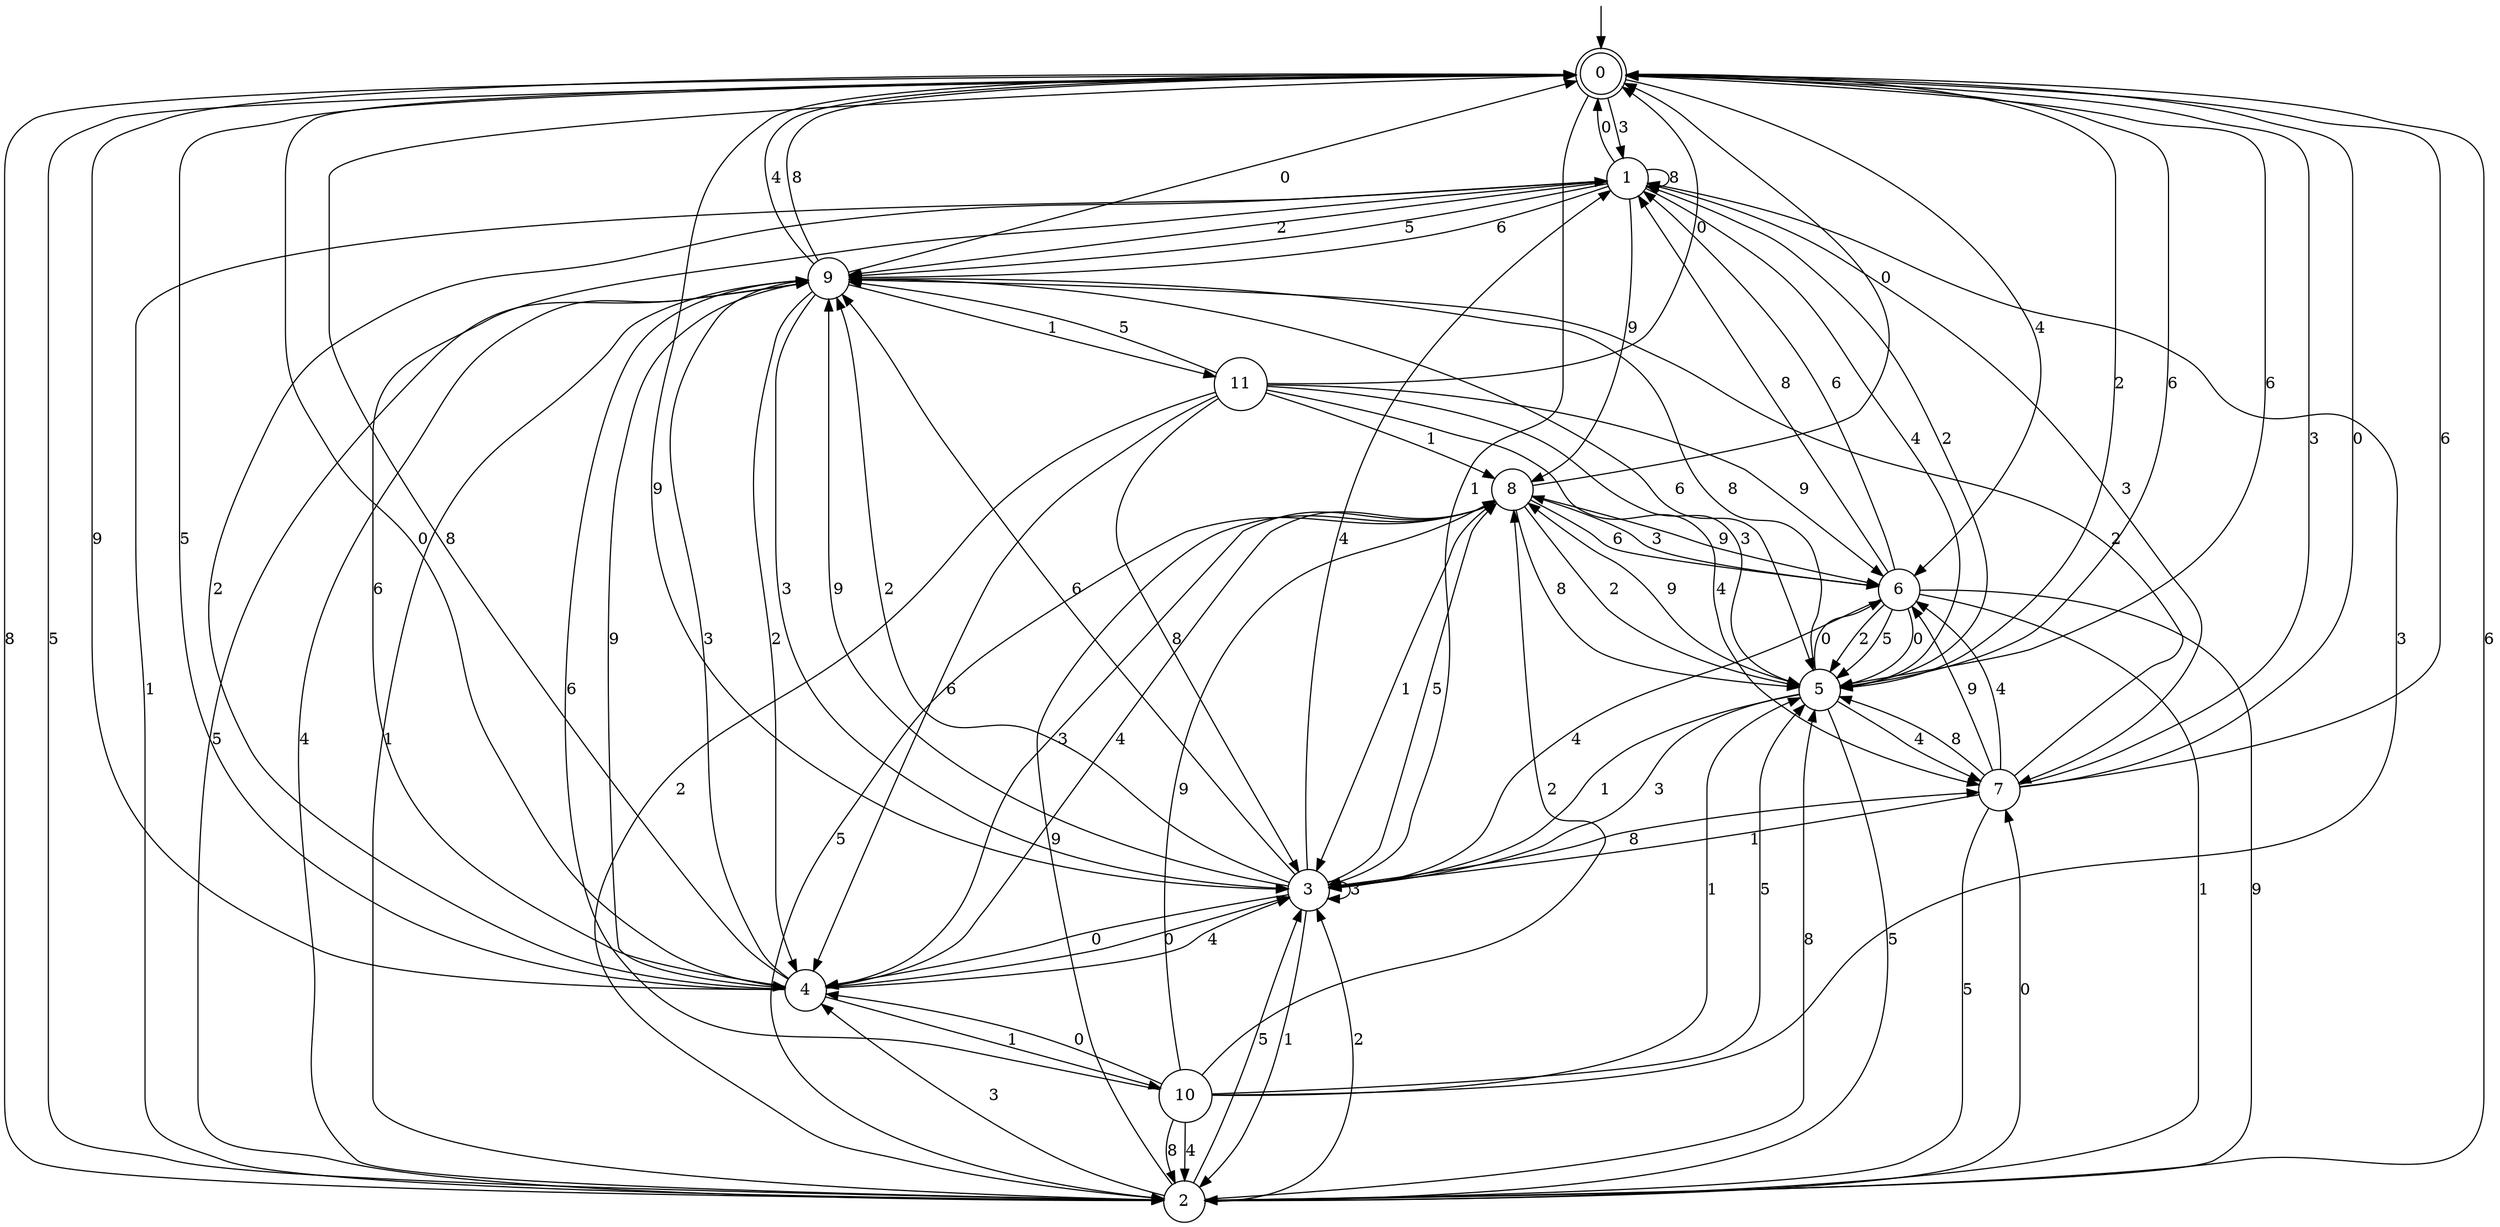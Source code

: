 digraph g {

	s0 [shape="doublecircle" label="0"];
	s1 [shape="circle" label="1"];
	s2 [shape="circle" label="2"];
	s3 [shape="circle" label="3"];
	s4 [shape="circle" label="4"];
	s5 [shape="circle" label="5"];
	s6 [shape="circle" label="6"];
	s7 [shape="circle" label="7"];
	s8 [shape="circle" label="8"];
	s9 [shape="circle" label="9"];
	s10 [shape="circle" label="10"];
	s11 [shape="circle" label="11"];
	s0 -> s1 [label="3"];
	s0 -> s2 [label="8"];
	s0 -> s3 [label="9"];
	s0 -> s4 [label="0"];
	s0 -> s5 [label="2"];
	s0 -> s2 [label="5"];
	s0 -> s5 [label="6"];
	s0 -> s6 [label="4"];
	s0 -> s3 [label="1"];
	s1 -> s7 [label="3"];
	s1 -> s1 [label="8"];
	s1 -> s8 [label="9"];
	s1 -> s0 [label="0"];
	s1 -> s9 [label="2"];
	s1 -> s9 [label="5"];
	s1 -> s9 [label="6"];
	s1 -> s5 [label="4"];
	s1 -> s2 [label="1"];
	s2 -> s4 [label="3"];
	s2 -> s5 [label="8"];
	s2 -> s8 [label="9"];
	s2 -> s7 [label="0"];
	s2 -> s3 [label="2"];
	s2 -> s3 [label="5"];
	s2 -> s0 [label="6"];
	s2 -> s9 [label="4"];
	s2 -> s9 [label="1"];
	s3 -> s3 [label="3"];
	s3 -> s7 [label="8"];
	s3 -> s9 [label="9"];
	s3 -> s4 [label="0"];
	s3 -> s9 [label="2"];
	s3 -> s8 [label="5"];
	s3 -> s9 [label="6"];
	s3 -> s1 [label="4"];
	s3 -> s2 [label="1"];
	s4 -> s9 [label="3"];
	s4 -> s0 [label="8"];
	s4 -> s0 [label="9"];
	s4 -> s3 [label="0"];
	s4 -> s1 [label="2"];
	s4 -> s0 [label="5"];
	s4 -> s1 [label="6"];
	s4 -> s3 [label="4"];
	s4 -> s10 [label="1"];
	s5 -> s3 [label="3"];
	s5 -> s9 [label="8"];
	s5 -> s8 [label="9"];
	s5 -> s6 [label="0"];
	s5 -> s1 [label="2"];
	s5 -> s2 [label="5"];
	s5 -> s0 [label="6"];
	s5 -> s7 [label="4"];
	s5 -> s3 [label="1"];
	s6 -> s8 [label="3"];
	s6 -> s1 [label="8"];
	s6 -> s2 [label="9"];
	s6 -> s5 [label="0"];
	s6 -> s5 [label="2"];
	s6 -> s5 [label="5"];
	s6 -> s1 [label="6"];
	s6 -> s3 [label="4"];
	s6 -> s2 [label="1"];
	s7 -> s0 [label="3"];
	s7 -> s5 [label="8"];
	s7 -> s6 [label="9"];
	s7 -> s0 [label="0"];
	s7 -> s9 [label="2"];
	s7 -> s2 [label="5"];
	s7 -> s0 [label="6"];
	s7 -> s6 [label="4"];
	s7 -> s3 [label="1"];
	s8 -> s4 [label="3"];
	s8 -> s5 [label="8"];
	s8 -> s6 [label="9"];
	s8 -> s0 [label="0"];
	s8 -> s5 [label="2"];
	s8 -> s2 [label="5"];
	s8 -> s6 [label="6"];
	s8 -> s4 [label="4"];
	s8 -> s3 [label="1"];
	s9 -> s3 [label="3"];
	s9 -> s0 [label="8"];
	s9 -> s4 [label="9"];
	s9 -> s0 [label="0"];
	s9 -> s4 [label="2"];
	s9 -> s2 [label="5"];
	s9 -> s5 [label="6"];
	s9 -> s0 [label="4"];
	s9 -> s11 [label="1"];
	s10 -> s1 [label="3"];
	s10 -> s2 [label="8"];
	s10 -> s8 [label="9"];
	s10 -> s4 [label="0"];
	s10 -> s8 [label="2"];
	s10 -> s5 [label="5"];
	s10 -> s9 [label="6"];
	s10 -> s2 [label="4"];
	s10 -> s5 [label="1"];
	s11 -> s5 [label="3"];
	s11 -> s3 [label="8"];
	s11 -> s6 [label="9"];
	s11 -> s0 [label="0"];
	s11 -> s2 [label="2"];
	s11 -> s9 [label="5"];
	s11 -> s4 [label="6"];
	s11 -> s7 [label="4"];
	s11 -> s8 [label="1"];

__start0 [label="" shape="none" width="0" height="0"];
__start0 -> s0;

}
